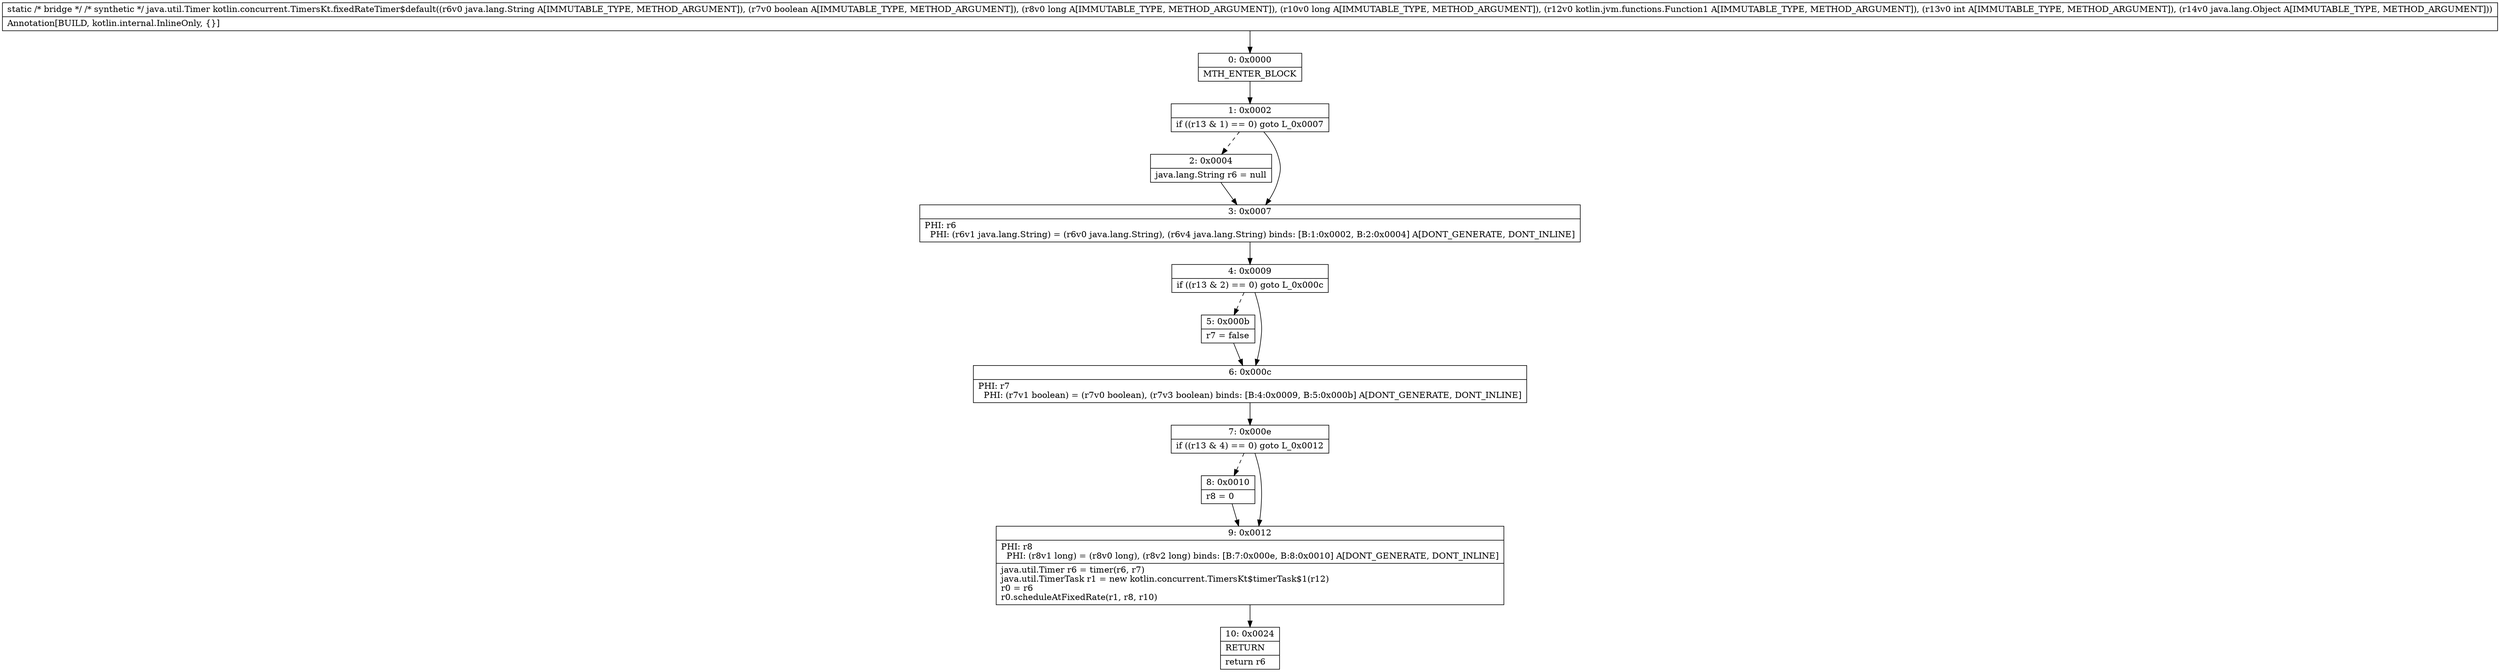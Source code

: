 digraph "CFG forkotlin.concurrent.TimersKt.fixedRateTimer$default(Ljava\/lang\/String;ZJJLkotlin\/jvm\/functions\/Function1;ILjava\/lang\/Object;)Ljava\/util\/Timer;" {
Node_0 [shape=record,label="{0\:\ 0x0000|MTH_ENTER_BLOCK\l}"];
Node_1 [shape=record,label="{1\:\ 0x0002|if ((r13 & 1) == 0) goto L_0x0007\l}"];
Node_2 [shape=record,label="{2\:\ 0x0004|java.lang.String r6 = null\l}"];
Node_3 [shape=record,label="{3\:\ 0x0007|PHI: r6 \l  PHI: (r6v1 java.lang.String) = (r6v0 java.lang.String), (r6v4 java.lang.String) binds: [B:1:0x0002, B:2:0x0004] A[DONT_GENERATE, DONT_INLINE]\l}"];
Node_4 [shape=record,label="{4\:\ 0x0009|if ((r13 & 2) == 0) goto L_0x000c\l}"];
Node_5 [shape=record,label="{5\:\ 0x000b|r7 = false\l}"];
Node_6 [shape=record,label="{6\:\ 0x000c|PHI: r7 \l  PHI: (r7v1 boolean) = (r7v0 boolean), (r7v3 boolean) binds: [B:4:0x0009, B:5:0x000b] A[DONT_GENERATE, DONT_INLINE]\l}"];
Node_7 [shape=record,label="{7\:\ 0x000e|if ((r13 & 4) == 0) goto L_0x0012\l}"];
Node_8 [shape=record,label="{8\:\ 0x0010|r8 = 0\l}"];
Node_9 [shape=record,label="{9\:\ 0x0012|PHI: r8 \l  PHI: (r8v1 long) = (r8v0 long), (r8v2 long) binds: [B:7:0x000e, B:8:0x0010] A[DONT_GENERATE, DONT_INLINE]\l|java.util.Timer r6 = timer(r6, r7)\ljava.util.TimerTask r1 = new kotlin.concurrent.TimersKt$timerTask$1(r12)\lr0 = r6\lr0.scheduleAtFixedRate(r1, r8, r10)\l}"];
Node_10 [shape=record,label="{10\:\ 0x0024|RETURN\l|return r6\l}"];
MethodNode[shape=record,label="{static \/* bridge *\/ \/* synthetic *\/ java.util.Timer kotlin.concurrent.TimersKt.fixedRateTimer$default((r6v0 java.lang.String A[IMMUTABLE_TYPE, METHOD_ARGUMENT]), (r7v0 boolean A[IMMUTABLE_TYPE, METHOD_ARGUMENT]), (r8v0 long A[IMMUTABLE_TYPE, METHOD_ARGUMENT]), (r10v0 long A[IMMUTABLE_TYPE, METHOD_ARGUMENT]), (r12v0 kotlin.jvm.functions.Function1 A[IMMUTABLE_TYPE, METHOD_ARGUMENT]), (r13v0 int A[IMMUTABLE_TYPE, METHOD_ARGUMENT]), (r14v0 java.lang.Object A[IMMUTABLE_TYPE, METHOD_ARGUMENT]))  | Annotation[BUILD, kotlin.internal.InlineOnly, \{\}]\l}"];
MethodNode -> Node_0;
Node_0 -> Node_1;
Node_1 -> Node_2[style=dashed];
Node_1 -> Node_3;
Node_2 -> Node_3;
Node_3 -> Node_4;
Node_4 -> Node_5[style=dashed];
Node_4 -> Node_6;
Node_5 -> Node_6;
Node_6 -> Node_7;
Node_7 -> Node_8[style=dashed];
Node_7 -> Node_9;
Node_8 -> Node_9;
Node_9 -> Node_10;
}

